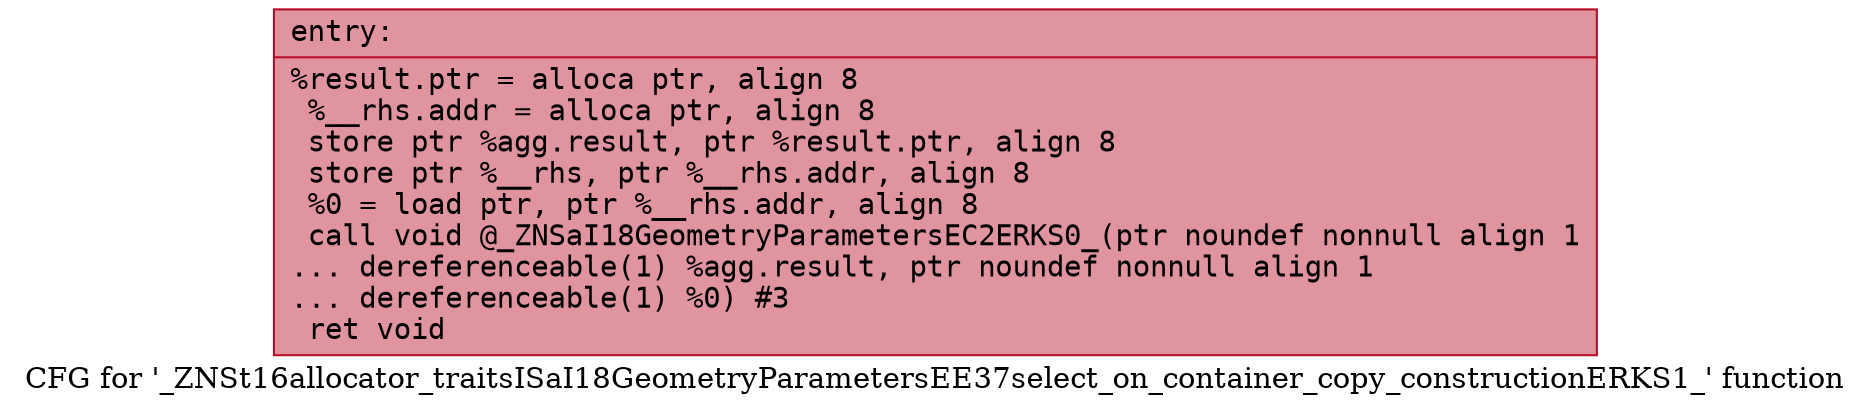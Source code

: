 digraph "CFG for '_ZNSt16allocator_traitsISaI18GeometryParametersEE37select_on_container_copy_constructionERKS1_' function" {
	label="CFG for '_ZNSt16allocator_traitsISaI18GeometryParametersEE37select_on_container_copy_constructionERKS1_' function";

	Node0x56427199d0f0 [shape=record,color="#b70d28ff", style=filled, fillcolor="#b70d2870" fontname="Courier",label="{entry:\l|  %result.ptr = alloca ptr, align 8\l  %__rhs.addr = alloca ptr, align 8\l  store ptr %agg.result, ptr %result.ptr, align 8\l  store ptr %__rhs, ptr %__rhs.addr, align 8\l  %0 = load ptr, ptr %__rhs.addr, align 8\l  call void @_ZNSaI18GeometryParametersEC2ERKS0_(ptr noundef nonnull align 1\l... dereferenceable(1) %agg.result, ptr noundef nonnull align 1\l... dereferenceable(1) %0) #3\l  ret void\l}"];
}
